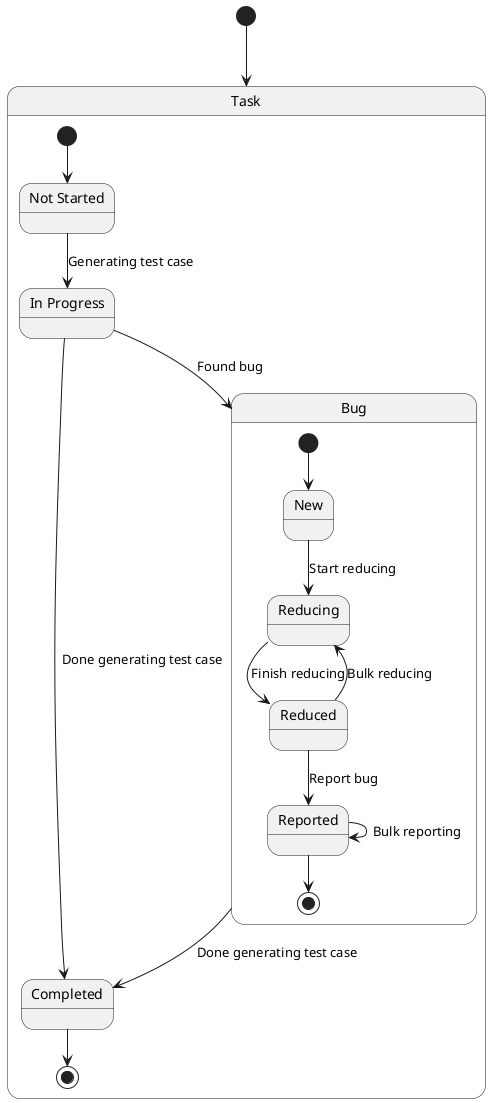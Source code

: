 @startuml

[*] --> Task

state Task {
    state "Not Started" as not_started
    state "In Progress" as in_progress
    [*] --> not_started
    not_started --> in_progress: Generating test case
    in_progress --> Completed: Done generating test case
    in_progress --> Bug : Found bug
    Bug --> Completed: Done generating test case
    Completed --> [*]
}

state Bug {
    [*] --> New
    New --> Reducing : Start reducing
    Reducing --> Reduced : Finish reducing
    Reduced --> Reported : Report bug
    Reduced --> Reducing : Bulk reducing
    Reported --> Reported : Bulk reporting
    Reported --> [*]
}

@enduml

